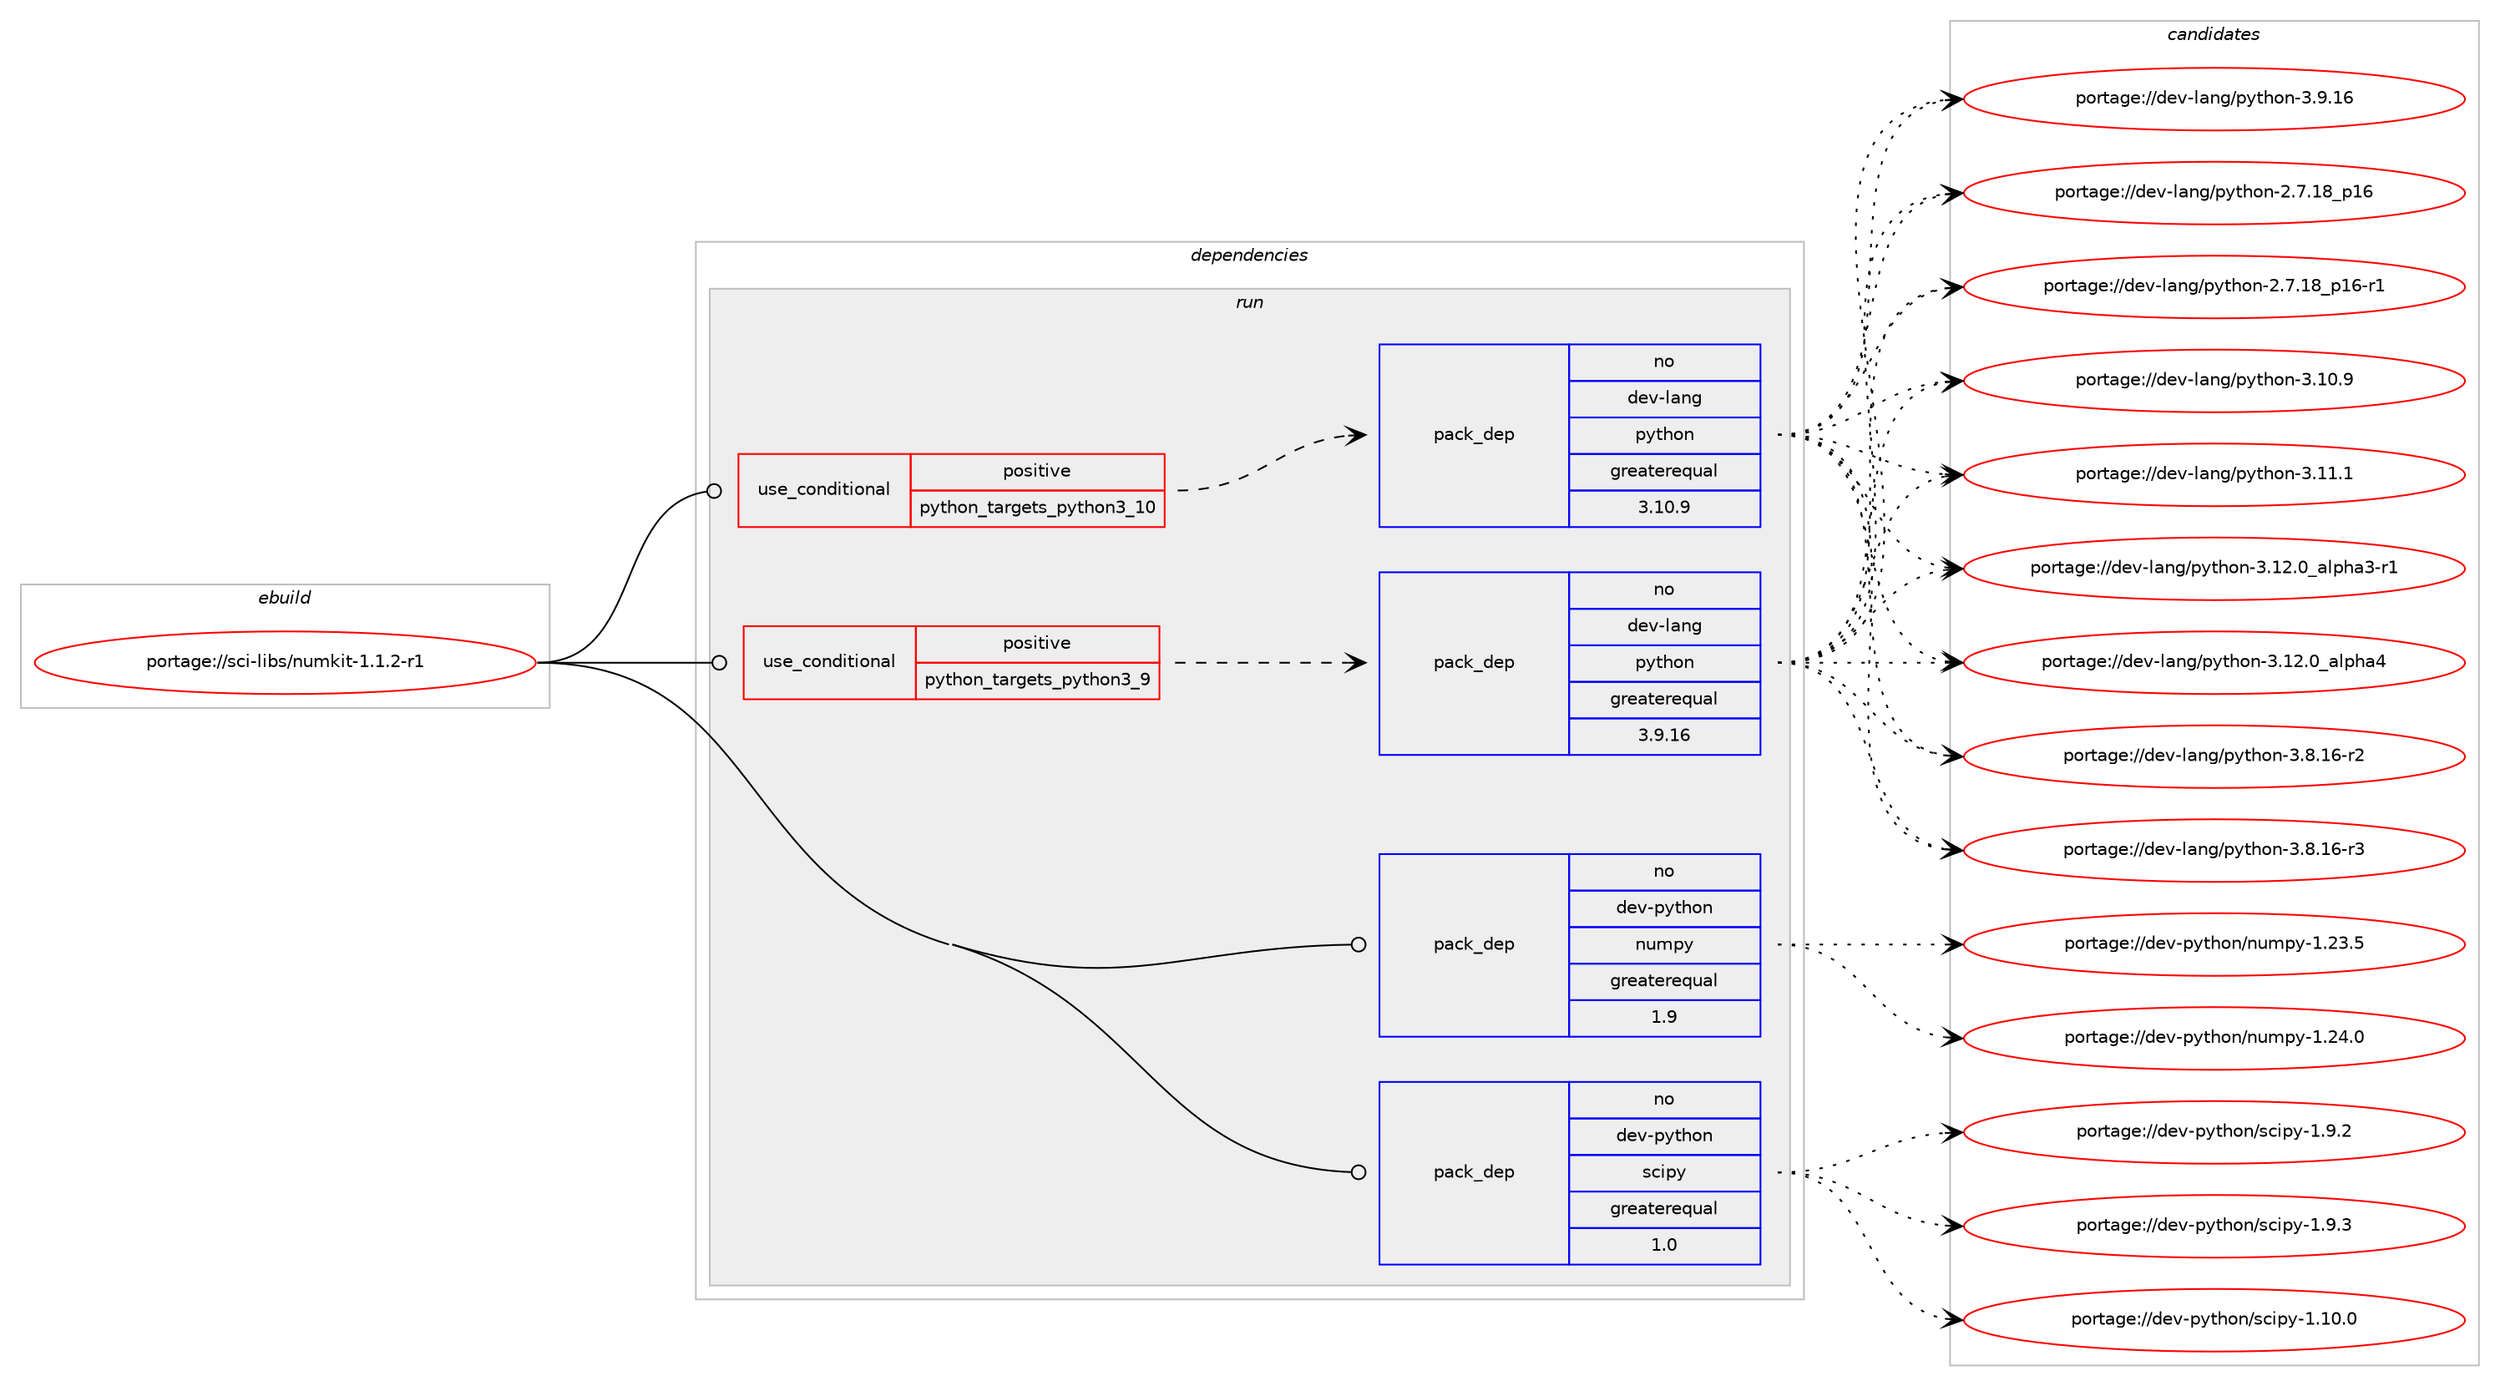 digraph prolog {

# *************
# Graph options
# *************

newrank=true;
concentrate=true;
compound=true;
graph [rankdir=LR,fontname=Helvetica,fontsize=10,ranksep=1.5];#, ranksep=2.5, nodesep=0.2];
edge  [arrowhead=vee];
node  [fontname=Helvetica,fontsize=10];

# **********
# The ebuild
# **********

subgraph cluster_leftcol {
color=gray;
rank=same;
label=<<i>ebuild</i>>;
id [label="portage://sci-libs/numkit-1.1.2-r1", color=red, width=4, href="../sci-libs/numkit-1.1.2-r1.svg"];
}

# ****************
# The dependencies
# ****************

subgraph cluster_midcol {
color=gray;
label=<<i>dependencies</i>>;
subgraph cluster_compile {
fillcolor="#eeeeee";
style=filled;
label=<<i>compile</i>>;
}
subgraph cluster_compileandrun {
fillcolor="#eeeeee";
style=filled;
label=<<i>compile and run</i>>;
}
subgraph cluster_run {
fillcolor="#eeeeee";
style=filled;
label=<<i>run</i>>;
subgraph cond2398 {
dependency3695 [label=<<TABLE BORDER="0" CELLBORDER="1" CELLSPACING="0" CELLPADDING="4"><TR><TD ROWSPAN="3" CELLPADDING="10">use_conditional</TD></TR><TR><TD>positive</TD></TR><TR><TD>python_targets_python3_10</TD></TR></TABLE>>, shape=none, color=red];
subgraph pack1259 {
dependency3696 [label=<<TABLE BORDER="0" CELLBORDER="1" CELLSPACING="0" CELLPADDING="4" WIDTH="220"><TR><TD ROWSPAN="6" CELLPADDING="30">pack_dep</TD></TR><TR><TD WIDTH="110">no</TD></TR><TR><TD>dev-lang</TD></TR><TR><TD>python</TD></TR><TR><TD>greaterequal</TD></TR><TR><TD>3.10.9</TD></TR></TABLE>>, shape=none, color=blue];
}
dependency3695:e -> dependency3696:w [weight=20,style="dashed",arrowhead="vee"];
}
id:e -> dependency3695:w [weight=20,style="solid",arrowhead="odot"];
subgraph cond2399 {
dependency3697 [label=<<TABLE BORDER="0" CELLBORDER="1" CELLSPACING="0" CELLPADDING="4"><TR><TD ROWSPAN="3" CELLPADDING="10">use_conditional</TD></TR><TR><TD>positive</TD></TR><TR><TD>python_targets_python3_9</TD></TR></TABLE>>, shape=none, color=red];
subgraph pack1260 {
dependency3698 [label=<<TABLE BORDER="0" CELLBORDER="1" CELLSPACING="0" CELLPADDING="4" WIDTH="220"><TR><TD ROWSPAN="6" CELLPADDING="30">pack_dep</TD></TR><TR><TD WIDTH="110">no</TD></TR><TR><TD>dev-lang</TD></TR><TR><TD>python</TD></TR><TR><TD>greaterequal</TD></TR><TR><TD>3.9.16</TD></TR></TABLE>>, shape=none, color=blue];
}
dependency3697:e -> dependency3698:w [weight=20,style="dashed",arrowhead="vee"];
}
id:e -> dependency3697:w [weight=20,style="solid",arrowhead="odot"];
subgraph pack1261 {
dependency3699 [label=<<TABLE BORDER="0" CELLBORDER="1" CELLSPACING="0" CELLPADDING="4" WIDTH="220"><TR><TD ROWSPAN="6" CELLPADDING="30">pack_dep</TD></TR><TR><TD WIDTH="110">no</TD></TR><TR><TD>dev-python</TD></TR><TR><TD>numpy</TD></TR><TR><TD>greaterequal</TD></TR><TR><TD>1.9</TD></TR></TABLE>>, shape=none, color=blue];
}
id:e -> dependency3699:w [weight=20,style="solid",arrowhead="odot"];
subgraph pack1262 {
dependency3700 [label=<<TABLE BORDER="0" CELLBORDER="1" CELLSPACING="0" CELLPADDING="4" WIDTH="220"><TR><TD ROWSPAN="6" CELLPADDING="30">pack_dep</TD></TR><TR><TD WIDTH="110">no</TD></TR><TR><TD>dev-python</TD></TR><TR><TD>scipy</TD></TR><TR><TD>greaterequal</TD></TR><TR><TD>1.0</TD></TR></TABLE>>, shape=none, color=blue];
}
id:e -> dependency3700:w [weight=20,style="solid",arrowhead="odot"];
# *** BEGIN UNKNOWN DEPENDENCY TYPE (TODO) ***
# id -> package_dependency(portage://sci-libs/numkit-1.1.2-r1,run,no,dev-python,six,none,[,,],[],[use(optenable(python_targets_python3_9),negative),use(optenable(python_targets_python3_10),negative)])
# *** END UNKNOWN DEPENDENCY TYPE (TODO) ***

}
}

# **************
# The candidates
# **************

subgraph cluster_choices {
rank=same;
color=gray;
label=<<i>candidates</i>>;

subgraph choice1259 {
color=black;
nodesep=1;
choice10010111845108971101034711212111610411111045504655464956951124954 [label="portage://dev-lang/python-2.7.18_p16", color=red, width=4,href="../dev-lang/python-2.7.18_p16.svg"];
choice100101118451089711010347112121116104111110455046554649569511249544511449 [label="portage://dev-lang/python-2.7.18_p16-r1", color=red, width=4,href="../dev-lang/python-2.7.18_p16-r1.svg"];
choice10010111845108971101034711212111610411111045514649484657 [label="portage://dev-lang/python-3.10.9", color=red, width=4,href="../dev-lang/python-3.10.9.svg"];
choice10010111845108971101034711212111610411111045514649494649 [label="portage://dev-lang/python-3.11.1", color=red, width=4,href="../dev-lang/python-3.11.1.svg"];
choice10010111845108971101034711212111610411111045514649504648959710811210497514511449 [label="portage://dev-lang/python-3.12.0_alpha3-r1", color=red, width=4,href="../dev-lang/python-3.12.0_alpha3-r1.svg"];
choice1001011184510897110103471121211161041111104551464950464895971081121049752 [label="portage://dev-lang/python-3.12.0_alpha4", color=red, width=4,href="../dev-lang/python-3.12.0_alpha4.svg"];
choice100101118451089711010347112121116104111110455146564649544511450 [label="portage://dev-lang/python-3.8.16-r2", color=red, width=4,href="../dev-lang/python-3.8.16-r2.svg"];
choice100101118451089711010347112121116104111110455146564649544511451 [label="portage://dev-lang/python-3.8.16-r3", color=red, width=4,href="../dev-lang/python-3.8.16-r3.svg"];
choice10010111845108971101034711212111610411111045514657464954 [label="portage://dev-lang/python-3.9.16", color=red, width=4,href="../dev-lang/python-3.9.16.svg"];
dependency3696:e -> choice10010111845108971101034711212111610411111045504655464956951124954:w [style=dotted,weight="100"];
dependency3696:e -> choice100101118451089711010347112121116104111110455046554649569511249544511449:w [style=dotted,weight="100"];
dependency3696:e -> choice10010111845108971101034711212111610411111045514649484657:w [style=dotted,weight="100"];
dependency3696:e -> choice10010111845108971101034711212111610411111045514649494649:w [style=dotted,weight="100"];
dependency3696:e -> choice10010111845108971101034711212111610411111045514649504648959710811210497514511449:w [style=dotted,weight="100"];
dependency3696:e -> choice1001011184510897110103471121211161041111104551464950464895971081121049752:w [style=dotted,weight="100"];
dependency3696:e -> choice100101118451089711010347112121116104111110455146564649544511450:w [style=dotted,weight="100"];
dependency3696:e -> choice100101118451089711010347112121116104111110455146564649544511451:w [style=dotted,weight="100"];
dependency3696:e -> choice10010111845108971101034711212111610411111045514657464954:w [style=dotted,weight="100"];
}
subgraph choice1260 {
color=black;
nodesep=1;
choice10010111845108971101034711212111610411111045504655464956951124954 [label="portage://dev-lang/python-2.7.18_p16", color=red, width=4,href="../dev-lang/python-2.7.18_p16.svg"];
choice100101118451089711010347112121116104111110455046554649569511249544511449 [label="portage://dev-lang/python-2.7.18_p16-r1", color=red, width=4,href="../dev-lang/python-2.7.18_p16-r1.svg"];
choice10010111845108971101034711212111610411111045514649484657 [label="portage://dev-lang/python-3.10.9", color=red, width=4,href="../dev-lang/python-3.10.9.svg"];
choice10010111845108971101034711212111610411111045514649494649 [label="portage://dev-lang/python-3.11.1", color=red, width=4,href="../dev-lang/python-3.11.1.svg"];
choice10010111845108971101034711212111610411111045514649504648959710811210497514511449 [label="portage://dev-lang/python-3.12.0_alpha3-r1", color=red, width=4,href="../dev-lang/python-3.12.0_alpha3-r1.svg"];
choice1001011184510897110103471121211161041111104551464950464895971081121049752 [label="portage://dev-lang/python-3.12.0_alpha4", color=red, width=4,href="../dev-lang/python-3.12.0_alpha4.svg"];
choice100101118451089711010347112121116104111110455146564649544511450 [label="portage://dev-lang/python-3.8.16-r2", color=red, width=4,href="../dev-lang/python-3.8.16-r2.svg"];
choice100101118451089711010347112121116104111110455146564649544511451 [label="portage://dev-lang/python-3.8.16-r3", color=red, width=4,href="../dev-lang/python-3.8.16-r3.svg"];
choice10010111845108971101034711212111610411111045514657464954 [label="portage://dev-lang/python-3.9.16", color=red, width=4,href="../dev-lang/python-3.9.16.svg"];
dependency3698:e -> choice10010111845108971101034711212111610411111045504655464956951124954:w [style=dotted,weight="100"];
dependency3698:e -> choice100101118451089711010347112121116104111110455046554649569511249544511449:w [style=dotted,weight="100"];
dependency3698:e -> choice10010111845108971101034711212111610411111045514649484657:w [style=dotted,weight="100"];
dependency3698:e -> choice10010111845108971101034711212111610411111045514649494649:w [style=dotted,weight="100"];
dependency3698:e -> choice10010111845108971101034711212111610411111045514649504648959710811210497514511449:w [style=dotted,weight="100"];
dependency3698:e -> choice1001011184510897110103471121211161041111104551464950464895971081121049752:w [style=dotted,weight="100"];
dependency3698:e -> choice100101118451089711010347112121116104111110455146564649544511450:w [style=dotted,weight="100"];
dependency3698:e -> choice100101118451089711010347112121116104111110455146564649544511451:w [style=dotted,weight="100"];
dependency3698:e -> choice10010111845108971101034711212111610411111045514657464954:w [style=dotted,weight="100"];
}
subgraph choice1261 {
color=black;
nodesep=1;
choice100101118451121211161041111104711011710911212145494650514653 [label="portage://dev-python/numpy-1.23.5", color=red, width=4,href="../dev-python/numpy-1.23.5.svg"];
choice100101118451121211161041111104711011710911212145494650524648 [label="portage://dev-python/numpy-1.24.0", color=red, width=4,href="../dev-python/numpy-1.24.0.svg"];
dependency3699:e -> choice100101118451121211161041111104711011710911212145494650514653:w [style=dotted,weight="100"];
dependency3699:e -> choice100101118451121211161041111104711011710911212145494650524648:w [style=dotted,weight="100"];
}
subgraph choice1262 {
color=black;
nodesep=1;
choice10010111845112121116104111110471159910511212145494649484648 [label="portage://dev-python/scipy-1.10.0", color=red, width=4,href="../dev-python/scipy-1.10.0.svg"];
choice100101118451121211161041111104711599105112121454946574650 [label="portage://dev-python/scipy-1.9.2", color=red, width=4,href="../dev-python/scipy-1.9.2.svg"];
choice100101118451121211161041111104711599105112121454946574651 [label="portage://dev-python/scipy-1.9.3", color=red, width=4,href="../dev-python/scipy-1.9.3.svg"];
dependency3700:e -> choice10010111845112121116104111110471159910511212145494649484648:w [style=dotted,weight="100"];
dependency3700:e -> choice100101118451121211161041111104711599105112121454946574650:w [style=dotted,weight="100"];
dependency3700:e -> choice100101118451121211161041111104711599105112121454946574651:w [style=dotted,weight="100"];
}
}

}
